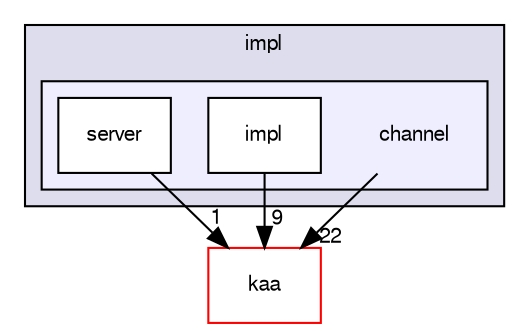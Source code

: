 digraph "/var/lib/jenkins/workspace/kaa_public/client/client-multi/client-cpp/impl/channel" {
  bgcolor=transparent;
  compound=true
  node [ fontsize="10", fontname="FreeSans"];
  edge [ labelfontsize="10", labelfontname="FreeSans"];
  subgraph clusterdir_939f457546b3d2ab90a02660becb89ba {
    graph [ bgcolor="#ddddee", pencolor="black", label="impl" fontname="FreeSans", fontsize="10", URL="dir_939f457546b3d2ab90a02660becb89ba.html"]
  subgraph clusterdir_7be3a6bf40ce48fa9f51017ea9872a7d {
    graph [ bgcolor="#eeeeff", pencolor="black", label="" URL="dir_7be3a6bf40ce48fa9f51017ea9872a7d.html"];
    dir_7be3a6bf40ce48fa9f51017ea9872a7d [shape=plaintext label="channel"];
    dir_477204cc0381e8930b1de4e32a6d9999 [shape=box label="impl" color="black" fillcolor="white" style="filled" URL="dir_477204cc0381e8930b1de4e32a6d9999.html"];
    dir_b457a0e1b28c10065b2801f2a26c9fe6 [shape=box label="server" color="black" fillcolor="white" style="filled" URL="dir_b457a0e1b28c10065b2801f2a26c9fe6.html"];
  }
  }
  dir_1ac78b1500c3fd9a977bacb448b54d1a [shape=box label="kaa" color="red" URL="dir_1ac78b1500c3fd9a977bacb448b54d1a.html"];
  dir_7be3a6bf40ce48fa9f51017ea9872a7d->dir_1ac78b1500c3fd9a977bacb448b54d1a [headlabel="22", labeldistance=1.5 headhref="dir_000019_000040.html"];
  dir_b457a0e1b28c10065b2801f2a26c9fe6->dir_1ac78b1500c3fd9a977bacb448b54d1a [headlabel="1", labeldistance=1.5 headhref="dir_000021_000040.html"];
  dir_477204cc0381e8930b1de4e32a6d9999->dir_1ac78b1500c3fd9a977bacb448b54d1a [headlabel="9", labeldistance=1.5 headhref="dir_000020_000040.html"];
}
